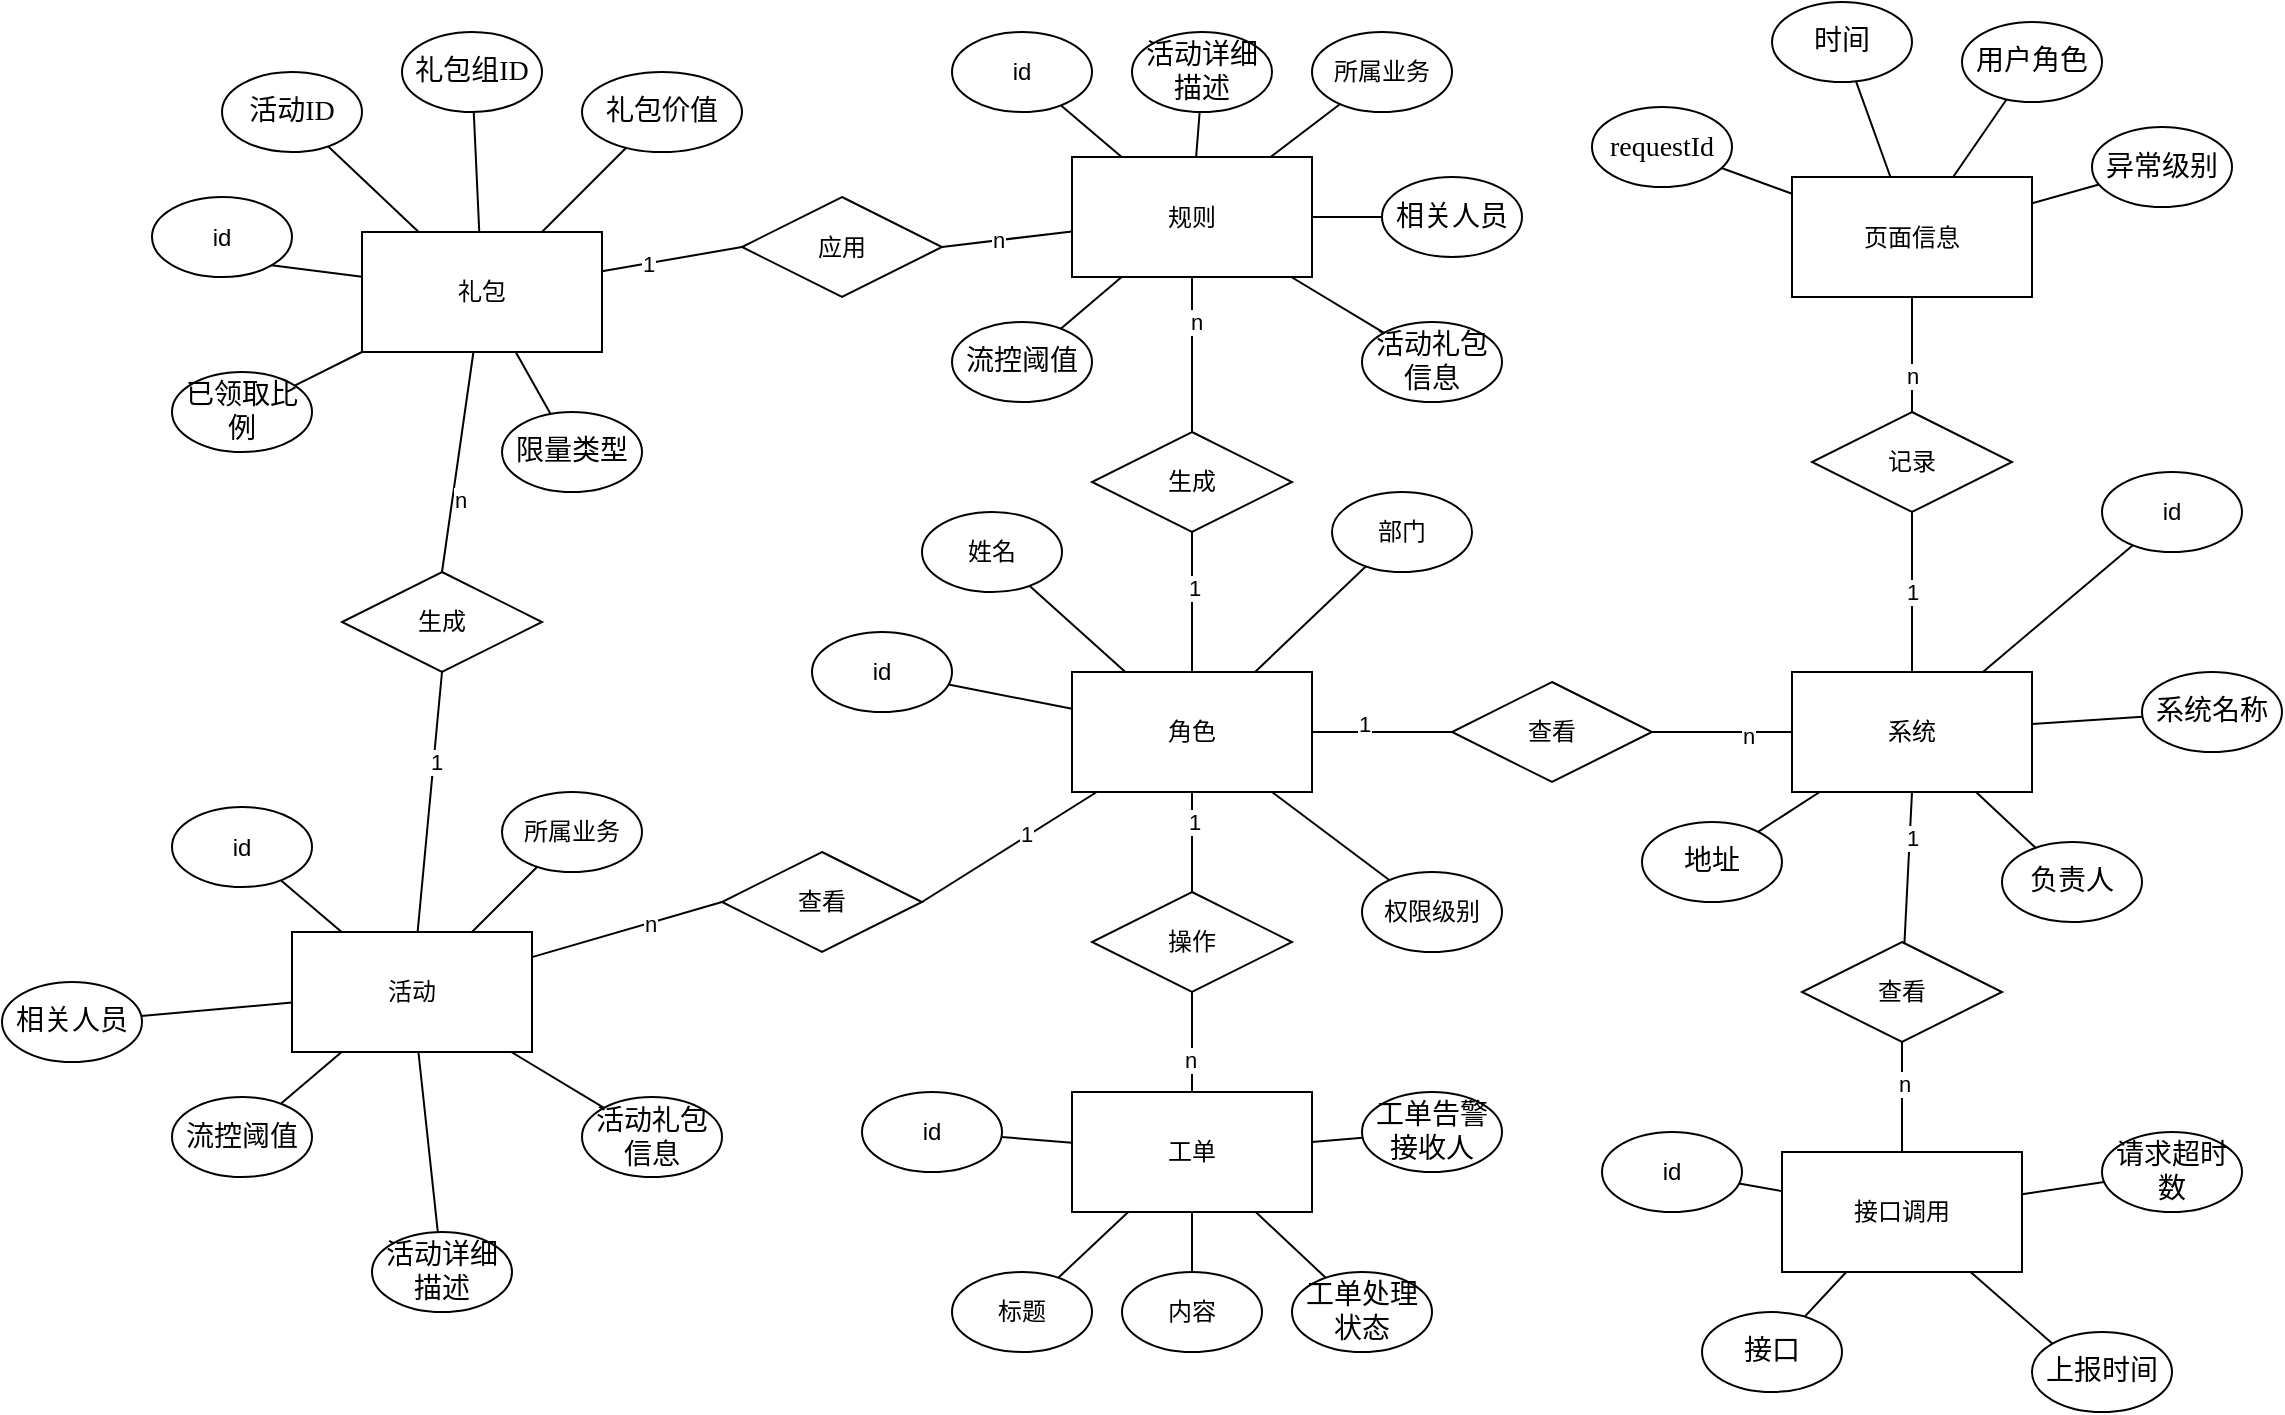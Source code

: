 <mxfile version="20.8.23" type="github">
  <diagram id="R2lEEEUBdFMjLlhIrx00" name="Page-1">
    <mxGraphModel dx="1750" dy="968" grid="1" gridSize="10" guides="1" tooltips="1" connect="1" arrows="1" fold="1" page="1" pageScale="1" pageWidth="850" pageHeight="1100" math="0" shadow="0" extFonts="Permanent Marker^https://fonts.googleapis.com/css?family=Permanent+Marker">
      <root>
        <mxCell id="0" />
        <mxCell id="1" parent="0" />
        <mxCell id="_jhM0TmbpqfNp14iLgsG-1" value="角色" style="rounded=0;whiteSpace=wrap;html=1;" parent="1" vertex="1">
          <mxGeometry x="535" y="530" width="120" height="60" as="geometry" />
        </mxCell>
        <mxCell id="_jhM0TmbpqfNp14iLgsG-2" value="系统" style="rounded=0;whiteSpace=wrap;html=1;" parent="1" vertex="1">
          <mxGeometry x="895" y="530" width="120" height="60" as="geometry" />
        </mxCell>
        <mxCell id="_jhM0TmbpqfNp14iLgsG-3" value="活动" style="rounded=0;whiteSpace=wrap;html=1;" parent="1" vertex="1">
          <mxGeometry x="145" y="660" width="120" height="60" as="geometry" />
        </mxCell>
        <mxCell id="_jhM0TmbpqfNp14iLgsG-4" value="礼包" style="rounded=0;whiteSpace=wrap;html=1;" parent="1" vertex="1">
          <mxGeometry x="180" y="310" width="120" height="60" as="geometry" />
        </mxCell>
        <mxCell id="_jhM0TmbpqfNp14iLgsG-5" value="页面信息" style="rounded=0;whiteSpace=wrap;html=1;" parent="1" vertex="1">
          <mxGeometry x="895" y="282.5" width="120" height="60" as="geometry" />
        </mxCell>
        <mxCell id="_jhM0TmbpqfNp14iLgsG-6" value="接口调用" style="rounded=0;whiteSpace=wrap;html=1;" parent="1" vertex="1">
          <mxGeometry x="890" y="770" width="120" height="60" as="geometry" />
        </mxCell>
        <mxCell id="_jhM0TmbpqfNp14iLgsG-7" value="工单" style="rounded=0;whiteSpace=wrap;html=1;" parent="1" vertex="1">
          <mxGeometry x="535" y="740" width="120" height="60" as="geometry" />
        </mxCell>
        <mxCell id="_jhM0TmbpqfNp14iLgsG-8" value="id" style="ellipse;whiteSpace=wrap;html=1;" parent="1" vertex="1">
          <mxGeometry x="405" y="510" width="70" height="40" as="geometry" />
        </mxCell>
        <mxCell id="_jhM0TmbpqfNp14iLgsG-10" value="姓名" style="ellipse;whiteSpace=wrap;html=1;" parent="1" vertex="1">
          <mxGeometry x="460" y="450" width="70" height="40" as="geometry" />
        </mxCell>
        <mxCell id="_jhM0TmbpqfNp14iLgsG-11" value="部门" style="ellipse;whiteSpace=wrap;html=1;" parent="1" vertex="1">
          <mxGeometry x="665" y="440" width="70" height="40" as="geometry" />
        </mxCell>
        <mxCell id="_jhM0TmbpqfNp14iLgsG-12" value="权限级别" style="ellipse;whiteSpace=wrap;html=1;" parent="1" vertex="1">
          <mxGeometry x="680" y="630" width="70" height="40" as="geometry" />
        </mxCell>
        <mxCell id="_jhM0TmbpqfNp14iLgsG-13" value="" style="endArrow=none;html=1;rounded=0;" parent="1" source="_jhM0TmbpqfNp14iLgsG-8" target="_jhM0TmbpqfNp14iLgsG-1" edge="1">
          <mxGeometry width="50" height="50" relative="1" as="geometry">
            <mxPoint x="545" y="760" as="sourcePoint" />
            <mxPoint x="595" y="710" as="targetPoint" />
          </mxGeometry>
        </mxCell>
        <mxCell id="_jhM0TmbpqfNp14iLgsG-14" value="" style="endArrow=none;html=1;rounded=0;" parent="1" source="_jhM0TmbpqfNp14iLgsG-10" target="_jhM0TmbpqfNp14iLgsG-1" edge="1">
          <mxGeometry width="50" height="50" relative="1" as="geometry">
            <mxPoint x="545" y="760" as="sourcePoint" />
            <mxPoint x="595" y="710" as="targetPoint" />
          </mxGeometry>
        </mxCell>
        <mxCell id="_jhM0TmbpqfNp14iLgsG-15" value="" style="endArrow=none;html=1;rounded=0;" parent="1" source="_jhM0TmbpqfNp14iLgsG-11" target="_jhM0TmbpqfNp14iLgsG-1" edge="1">
          <mxGeometry width="50" height="50" relative="1" as="geometry">
            <mxPoint x="545" y="760" as="sourcePoint" />
            <mxPoint x="595" y="710" as="targetPoint" />
          </mxGeometry>
        </mxCell>
        <mxCell id="_jhM0TmbpqfNp14iLgsG-16" value="" style="endArrow=none;html=1;rounded=0;" parent="1" source="_jhM0TmbpqfNp14iLgsG-12" target="_jhM0TmbpqfNp14iLgsG-1" edge="1">
          <mxGeometry width="50" height="50" relative="1" as="geometry">
            <mxPoint x="545" y="760" as="sourcePoint" />
            <mxPoint x="595" y="710" as="targetPoint" />
          </mxGeometry>
        </mxCell>
        <mxCell id="_jhM0TmbpqfNp14iLgsG-18" value="查看" style="rhombus;whiteSpace=wrap;html=1;" parent="1" vertex="1">
          <mxGeometry x="360" y="620" width="100" height="50" as="geometry" />
        </mxCell>
        <mxCell id="_jhM0TmbpqfNp14iLgsG-19" value="" style="endArrow=none;html=1;rounded=0;exitX=1;exitY=0.5;exitDx=0;exitDy=0;" parent="1" source="_jhM0TmbpqfNp14iLgsG-18" target="_jhM0TmbpqfNp14iLgsG-1" edge="1">
          <mxGeometry width="50" height="50" relative="1" as="geometry">
            <mxPoint x="545" y="760" as="sourcePoint" />
            <mxPoint x="595" y="710" as="targetPoint" />
          </mxGeometry>
        </mxCell>
        <mxCell id="b12-Ir1J9a8UPb21J4mY-48" value="1" style="edgeLabel;html=1;align=center;verticalAlign=middle;resizable=0;points=[];" vertex="1" connectable="0" parent="_jhM0TmbpqfNp14iLgsG-19">
          <mxGeometry x="0.206" y="1" relative="1" as="geometry">
            <mxPoint as="offset" />
          </mxGeometry>
        </mxCell>
        <mxCell id="_jhM0TmbpqfNp14iLgsG-20" value="" style="endArrow=none;html=1;rounded=0;exitX=0;exitY=0.5;exitDx=0;exitDy=0;" parent="1" source="_jhM0TmbpqfNp14iLgsG-18" target="_jhM0TmbpqfNp14iLgsG-3" edge="1">
          <mxGeometry width="50" height="50" relative="1" as="geometry">
            <mxPoint x="363.333" y="674.167" as="sourcePoint" />
            <mxPoint x="555" y="840" as="targetPoint" />
          </mxGeometry>
        </mxCell>
        <mxCell id="b12-Ir1J9a8UPb21J4mY-47" value="n" style="edgeLabel;html=1;align=center;verticalAlign=middle;resizable=0;points=[];" vertex="1" connectable="0" parent="_jhM0TmbpqfNp14iLgsG-20">
          <mxGeometry x="-0.234" relative="1" as="geometry">
            <mxPoint as="offset" />
          </mxGeometry>
        </mxCell>
        <mxCell id="_jhM0TmbpqfNp14iLgsG-21" value="生成" style="rhombus;whiteSpace=wrap;html=1;" parent="1" vertex="1">
          <mxGeometry x="170" y="480" width="100" height="50" as="geometry" />
        </mxCell>
        <mxCell id="_jhM0TmbpqfNp14iLgsG-22" value="" style="endArrow=none;html=1;rounded=0;exitX=0.5;exitY=1;exitDx=0;exitDy=0;" parent="1" source="_jhM0TmbpqfNp14iLgsG-21" target="_jhM0TmbpqfNp14iLgsG-3" edge="1">
          <mxGeometry width="50" height="50" relative="1" as="geometry">
            <mxPoint x="217" y="590" as="sourcePoint" />
            <mxPoint x="555" y="840" as="targetPoint" />
          </mxGeometry>
        </mxCell>
        <mxCell id="b12-Ir1J9a8UPb21J4mY-46" value="1" style="edgeLabel;html=1;align=center;verticalAlign=middle;resizable=0;points=[];" vertex="1" connectable="0" parent="_jhM0TmbpqfNp14iLgsG-22">
          <mxGeometry x="-0.309" y="1" relative="1" as="geometry">
            <mxPoint as="offset" />
          </mxGeometry>
        </mxCell>
        <mxCell id="_jhM0TmbpqfNp14iLgsG-23" value="" style="endArrow=none;html=1;rounded=0;exitX=0.5;exitY=0;exitDx=0;exitDy=0;" parent="1" source="_jhM0TmbpqfNp14iLgsG-21" target="_jhM0TmbpqfNp14iLgsG-4" edge="1">
          <mxGeometry width="50" height="50" relative="1" as="geometry">
            <mxPoint x="251.852" y="174.074" as="sourcePoint" />
            <mxPoint x="950" y="492.5" as="targetPoint" />
          </mxGeometry>
        </mxCell>
        <mxCell id="b12-Ir1J9a8UPb21J4mY-45" value="n" style="edgeLabel;html=1;align=center;verticalAlign=middle;resizable=0;points=[];" vertex="1" connectable="0" parent="_jhM0TmbpqfNp14iLgsG-23">
          <mxGeometry x="-0.329" y="-3" relative="1" as="geometry">
            <mxPoint as="offset" />
          </mxGeometry>
        </mxCell>
        <mxCell id="_jhM0TmbpqfNp14iLgsG-31" value="" style="endArrow=none;html=1;rounded=0;" parent="1" source="_jhM0TmbpqfNp14iLgsG-32" target="_jhM0TmbpqfNp14iLgsG-1" edge="1">
          <mxGeometry width="50" height="50" relative="1" as="geometry">
            <mxPoint x="545" y="760" as="sourcePoint" />
            <mxPoint x="595" y="710" as="targetPoint" />
          </mxGeometry>
        </mxCell>
        <mxCell id="b12-Ir1J9a8UPb21J4mY-49" value="1" style="edgeLabel;html=1;align=center;verticalAlign=middle;resizable=0;points=[];" vertex="1" connectable="0" parent="_jhM0TmbpqfNp14iLgsG-31">
          <mxGeometry x="0.423" y="-1" relative="1" as="geometry">
            <mxPoint as="offset" />
          </mxGeometry>
        </mxCell>
        <mxCell id="_jhM0TmbpqfNp14iLgsG-32" value="操作" style="rhombus;whiteSpace=wrap;html=1;" parent="1" vertex="1">
          <mxGeometry x="545" y="640" width="100" height="50" as="geometry" />
        </mxCell>
        <mxCell id="_jhM0TmbpqfNp14iLgsG-33" value="" style="endArrow=none;html=1;rounded=0;" parent="1" source="_jhM0TmbpqfNp14iLgsG-32" target="_jhM0TmbpqfNp14iLgsG-7" edge="1">
          <mxGeometry width="50" height="50" relative="1" as="geometry">
            <mxPoint x="545" y="760" as="sourcePoint" />
            <mxPoint x="595" y="710" as="targetPoint" />
          </mxGeometry>
        </mxCell>
        <mxCell id="b12-Ir1J9a8UPb21J4mY-50" value="n" style="edgeLabel;html=1;align=center;verticalAlign=middle;resizable=0;points=[];" vertex="1" connectable="0" parent="_jhM0TmbpqfNp14iLgsG-33">
          <mxGeometry x="0.339" y="-1" relative="1" as="geometry">
            <mxPoint as="offset" />
          </mxGeometry>
        </mxCell>
        <mxCell id="_jhM0TmbpqfNp14iLgsG-34" value="查看" style="rhombus;whiteSpace=wrap;html=1;" parent="1" vertex="1">
          <mxGeometry x="725" y="535" width="100" height="50" as="geometry" />
        </mxCell>
        <mxCell id="_jhM0TmbpqfNp14iLgsG-35" value="" style="endArrow=none;html=1;rounded=0;" parent="1" source="_jhM0TmbpqfNp14iLgsG-34" target="_jhM0TmbpqfNp14iLgsG-1" edge="1">
          <mxGeometry width="50" height="50" relative="1" as="geometry">
            <mxPoint x="545" y="760" as="sourcePoint" />
            <mxPoint x="595" y="710" as="targetPoint" />
          </mxGeometry>
        </mxCell>
        <mxCell id="b12-Ir1J9a8UPb21J4mY-40" value="1" style="edgeLabel;html=1;align=center;verticalAlign=middle;resizable=0;points=[];" vertex="1" connectable="0" parent="_jhM0TmbpqfNp14iLgsG-35">
          <mxGeometry x="0.274" y="-4" relative="1" as="geometry">
            <mxPoint as="offset" />
          </mxGeometry>
        </mxCell>
        <mxCell id="_jhM0TmbpqfNp14iLgsG-36" value="" style="endArrow=none;html=1;rounded=0;" parent="1" source="_jhM0TmbpqfNp14iLgsG-34" target="_jhM0TmbpqfNp14iLgsG-2" edge="1">
          <mxGeometry width="50" height="50" relative="1" as="geometry">
            <mxPoint x="545" y="760" as="sourcePoint" />
            <mxPoint x="595" y="710" as="targetPoint" />
            <Array as="points">
              <mxPoint x="860" y="560" />
            </Array>
          </mxGeometry>
        </mxCell>
        <mxCell id="b12-Ir1J9a8UPb21J4mY-37" value="n" style="edgeLabel;html=1;align=center;verticalAlign=middle;resizable=0;points=[];" vertex="1" connectable="0" parent="_jhM0TmbpqfNp14iLgsG-36">
          <mxGeometry x="0.36" y="-2" relative="1" as="geometry">
            <mxPoint as="offset" />
          </mxGeometry>
        </mxCell>
        <mxCell id="_jhM0TmbpqfNp14iLgsG-37" value="1" style="endArrow=none;html=1;rounded=0;entryX=0.5;entryY=0;entryDx=0;entryDy=0;" parent="1" source="_jhM0TmbpqfNp14iLgsG-39" target="_jhM0TmbpqfNp14iLgsG-2" edge="1">
          <mxGeometry width="50" height="50" relative="1" as="geometry">
            <mxPoint x="945" y="480" as="sourcePoint" />
            <mxPoint x="595" y="710" as="targetPoint" />
          </mxGeometry>
        </mxCell>
        <mxCell id="_jhM0TmbpqfNp14iLgsG-39" value="记录" style="rhombus;whiteSpace=wrap;html=1;" parent="1" vertex="1">
          <mxGeometry x="905" y="400" width="100" height="50" as="geometry" />
        </mxCell>
        <mxCell id="_jhM0TmbpqfNp14iLgsG-40" value="" style="endArrow=none;html=1;rounded=0;exitX=0.5;exitY=0;exitDx=0;exitDy=0;" parent="1" source="_jhM0TmbpqfNp14iLgsG-39" target="_jhM0TmbpqfNp14iLgsG-5" edge="1">
          <mxGeometry width="50" height="50" relative="1" as="geometry">
            <mxPoint x="815" y="302.5" as="sourcePoint" />
            <mxPoint x="215" y="527.5" as="targetPoint" />
          </mxGeometry>
        </mxCell>
        <mxCell id="b12-Ir1J9a8UPb21J4mY-36" value="n" style="edgeLabel;html=1;align=center;verticalAlign=middle;resizable=0;points=[];" vertex="1" connectable="0" parent="_jhM0TmbpqfNp14iLgsG-40">
          <mxGeometry x="-0.365" relative="1" as="geometry">
            <mxPoint as="offset" />
          </mxGeometry>
        </mxCell>
        <mxCell id="_jhM0TmbpqfNp14iLgsG-41" value="查看" style="rhombus;whiteSpace=wrap;html=1;" parent="1" vertex="1">
          <mxGeometry x="900" y="665" width="100" height="50" as="geometry" />
        </mxCell>
        <mxCell id="_jhM0TmbpqfNp14iLgsG-42" value="" style="endArrow=none;html=1;rounded=0;entryX=0.5;entryY=1;entryDx=0;entryDy=0;" parent="1" source="_jhM0TmbpqfNp14iLgsG-41" target="_jhM0TmbpqfNp14iLgsG-2" edge="1">
          <mxGeometry width="50" height="50" relative="1" as="geometry">
            <mxPoint x="545" y="760" as="sourcePoint" />
            <mxPoint x="595" y="710" as="targetPoint" />
          </mxGeometry>
        </mxCell>
        <mxCell id="b12-Ir1J9a8UPb21J4mY-38" value="1" style="edgeLabel;html=1;align=center;verticalAlign=middle;resizable=0;points=[];" vertex="1" connectable="0" parent="_jhM0TmbpqfNp14iLgsG-42">
          <mxGeometry x="0.398" y="-1" relative="1" as="geometry">
            <mxPoint as="offset" />
          </mxGeometry>
        </mxCell>
        <mxCell id="_jhM0TmbpqfNp14iLgsG-44" value="id" style="ellipse;whiteSpace=wrap;html=1;" parent="1" vertex="1">
          <mxGeometry x="430" y="740" width="70" height="40" as="geometry" />
        </mxCell>
        <mxCell id="_jhM0TmbpqfNp14iLgsG-45" value="标题" style="ellipse;whiteSpace=wrap;html=1;" parent="1" vertex="1">
          <mxGeometry x="475" y="830" width="70" height="40" as="geometry" />
        </mxCell>
        <mxCell id="_jhM0TmbpqfNp14iLgsG-46" value="内容" style="ellipse;whiteSpace=wrap;html=1;" parent="1" vertex="1">
          <mxGeometry x="560" y="830" width="70" height="40" as="geometry" />
        </mxCell>
        <mxCell id="_jhM0TmbpqfNp14iLgsG-47" value="&lt;p class=&quot;MsoNormal&quot;&gt;&lt;span style=&quot;mso-spacerun:&#39;yes&#39;;font-family:宋体;font-size:10.5pt;&lt;br/&gt;mso-font-kerning:1.0pt;&quot;&gt;工单处理状态&lt;/span&gt;&lt;/p&gt;" style="ellipse;whiteSpace=wrap;html=1;" parent="1" vertex="1">
          <mxGeometry x="645" y="830" width="70" height="40" as="geometry" />
        </mxCell>
        <mxCell id="_jhM0TmbpqfNp14iLgsG-48" value="&lt;p class=&quot;MsoNormal&quot;&gt;&lt;span style=&quot;mso-spacerun:&#39;yes&#39;;font-family:宋体;font-size:10.5pt;&lt;br/&gt;mso-font-kerning:1.0pt;&quot;&gt;工单告警接收人&lt;/span&gt;&lt;/p&gt;" style="ellipse;whiteSpace=wrap;html=1;" parent="1" vertex="1">
          <mxGeometry x="680" y="740" width="70" height="40" as="geometry" />
        </mxCell>
        <mxCell id="_jhM0TmbpqfNp14iLgsG-51" value="" style="endArrow=none;html=1;rounded=0;" parent="1" source="_jhM0TmbpqfNp14iLgsG-44" target="_jhM0TmbpqfNp14iLgsG-7" edge="1">
          <mxGeometry width="50" height="50" relative="1" as="geometry">
            <mxPoint x="545" y="760" as="sourcePoint" />
            <mxPoint x="595" y="710" as="targetPoint" />
          </mxGeometry>
        </mxCell>
        <mxCell id="_jhM0TmbpqfNp14iLgsG-52" value="" style="endArrow=none;html=1;rounded=0;" parent="1" source="_jhM0TmbpqfNp14iLgsG-45" target="_jhM0TmbpqfNp14iLgsG-7" edge="1">
          <mxGeometry width="50" height="50" relative="1" as="geometry">
            <mxPoint x="545" y="760" as="sourcePoint" />
            <mxPoint x="595" y="710" as="targetPoint" />
          </mxGeometry>
        </mxCell>
        <mxCell id="_jhM0TmbpqfNp14iLgsG-53" value="" style="endArrow=none;html=1;rounded=0;" parent="1" source="_jhM0TmbpqfNp14iLgsG-46" target="_jhM0TmbpqfNp14iLgsG-7" edge="1">
          <mxGeometry width="50" height="50" relative="1" as="geometry">
            <mxPoint x="545" y="760" as="sourcePoint" />
            <mxPoint x="595" y="710" as="targetPoint" />
          </mxGeometry>
        </mxCell>
        <mxCell id="_jhM0TmbpqfNp14iLgsG-54" value="" style="endArrow=none;html=1;rounded=0;" parent="1" source="_jhM0TmbpqfNp14iLgsG-47" target="_jhM0TmbpqfNp14iLgsG-7" edge="1">
          <mxGeometry width="50" height="50" relative="1" as="geometry">
            <mxPoint x="545" y="760" as="sourcePoint" />
            <mxPoint x="595" y="710" as="targetPoint" />
          </mxGeometry>
        </mxCell>
        <mxCell id="_jhM0TmbpqfNp14iLgsG-55" value="" style="endArrow=none;html=1;rounded=0;" parent="1" source="_jhM0TmbpqfNp14iLgsG-48" target="_jhM0TmbpqfNp14iLgsG-7" edge="1">
          <mxGeometry width="50" height="50" relative="1" as="geometry">
            <mxPoint x="545" y="760" as="sourcePoint" />
            <mxPoint x="595" y="710" as="targetPoint" />
          </mxGeometry>
        </mxCell>
        <mxCell id="_jhM0TmbpqfNp14iLgsG-56" value="id" style="ellipse;whiteSpace=wrap;html=1;" parent="1" vertex="1">
          <mxGeometry x="85" y="597.5" width="70" height="40" as="geometry" />
        </mxCell>
        <mxCell id="_jhM0TmbpqfNp14iLgsG-57" value="&lt;p class=&quot;MsoNormal&quot;&gt;&lt;span style=&quot;mso-spacerun:&#39;yes&#39;;font-family:宋体;font-size:10.5pt;&lt;br/&gt;mso-font-kerning:1.0pt;&quot;&gt;活动详细描述&lt;/span&gt;&lt;/p&gt;" style="ellipse;whiteSpace=wrap;html=1;" parent="1" vertex="1">
          <mxGeometry x="185" y="810" width="70" height="40" as="geometry" />
        </mxCell>
        <mxCell id="_jhM0TmbpqfNp14iLgsG-58" value="&lt;p class=&quot;MsoNormal&quot;&gt;所属业务&lt;/p&gt;" style="ellipse;whiteSpace=wrap;html=1;" parent="1" vertex="1">
          <mxGeometry x="250" y="590" width="70" height="40" as="geometry" />
        </mxCell>
        <mxCell id="_jhM0TmbpqfNp14iLgsG-60" value="&lt;p class=&quot;MsoNormal&quot;&gt;&lt;span style=&quot;mso-spacerun:&#39;yes&#39;;font-family:宋体;font-size:10.5pt;&lt;br/&gt;mso-font-kerning:1.0pt;&quot;&gt;相关人员&lt;/span&gt;&lt;/p&gt;" style="ellipse;whiteSpace=wrap;html=1;" parent="1" vertex="1">
          <mxGeometry y="685" width="70" height="40" as="geometry" />
        </mxCell>
        <mxCell id="_jhM0TmbpqfNp14iLgsG-61" value="&lt;p class=&quot;MsoNormal&quot;&gt;&lt;span style=&quot;mso-spacerun:&#39;yes&#39;;font-family:宋体;font-size:10.5pt;&lt;br/&gt;mso-font-kerning:1.0pt;&quot;&gt;流控阈值&lt;/span&gt;&lt;/p&gt;" style="ellipse;whiteSpace=wrap;html=1;" parent="1" vertex="1">
          <mxGeometry x="85" y="742.5" width="70" height="40" as="geometry" />
        </mxCell>
        <mxCell id="_jhM0TmbpqfNp14iLgsG-62" value="&lt;p class=&quot;MsoNormal&quot;&gt;&lt;span style=&quot;mso-spacerun:&#39;yes&#39;;font-family:宋体;font-size:10.5pt;&lt;br/&gt;mso-font-kerning:1.0pt;&quot;&gt;活动礼包信息&lt;/span&gt;&lt;/p&gt;" style="ellipse;whiteSpace=wrap;html=1;" parent="1" vertex="1">
          <mxGeometry x="290" y="742.5" width="70" height="40" as="geometry" />
        </mxCell>
        <mxCell id="_jhM0TmbpqfNp14iLgsG-63" value="" style="endArrow=none;html=1;rounded=0;" parent="1" source="_jhM0TmbpqfNp14iLgsG-56" target="_jhM0TmbpqfNp14iLgsG-3" edge="1">
          <mxGeometry width="50" height="50" relative="1" as="geometry">
            <mxPoint x="505" y="890" as="sourcePoint" />
            <mxPoint x="555" y="840" as="targetPoint" />
          </mxGeometry>
        </mxCell>
        <mxCell id="_jhM0TmbpqfNp14iLgsG-64" value="" style="endArrow=none;html=1;rounded=0;" parent="1" source="_jhM0TmbpqfNp14iLgsG-57" target="_jhM0TmbpqfNp14iLgsG-3" edge="1">
          <mxGeometry width="50" height="50" relative="1" as="geometry">
            <mxPoint x="505" y="890" as="sourcePoint" />
            <mxPoint x="555" y="840" as="targetPoint" />
          </mxGeometry>
        </mxCell>
        <mxCell id="_jhM0TmbpqfNp14iLgsG-65" value="" style="endArrow=none;html=1;rounded=0;" parent="1" source="_jhM0TmbpqfNp14iLgsG-58" target="_jhM0TmbpqfNp14iLgsG-3" edge="1">
          <mxGeometry width="50" height="50" relative="1" as="geometry">
            <mxPoint x="505" y="890" as="sourcePoint" />
            <mxPoint x="555" y="840" as="targetPoint" />
          </mxGeometry>
        </mxCell>
        <mxCell id="_jhM0TmbpqfNp14iLgsG-66" value="" style="endArrow=none;html=1;rounded=0;" parent="1" source="_jhM0TmbpqfNp14iLgsG-60" target="_jhM0TmbpqfNp14iLgsG-3" edge="1">
          <mxGeometry width="50" height="50" relative="1" as="geometry">
            <mxPoint x="505" y="890" as="sourcePoint" />
            <mxPoint x="555" y="840" as="targetPoint" />
          </mxGeometry>
        </mxCell>
        <mxCell id="_jhM0TmbpqfNp14iLgsG-67" value="" style="endArrow=none;html=1;rounded=0;" parent="1" source="_jhM0TmbpqfNp14iLgsG-61" target="_jhM0TmbpqfNp14iLgsG-3" edge="1">
          <mxGeometry width="50" height="50" relative="1" as="geometry">
            <mxPoint x="505" y="890" as="sourcePoint" />
            <mxPoint x="555" y="840" as="targetPoint" />
          </mxGeometry>
        </mxCell>
        <mxCell id="_jhM0TmbpqfNp14iLgsG-68" value="" style="endArrow=none;html=1;rounded=0;" parent="1" source="_jhM0TmbpqfNp14iLgsG-62" target="_jhM0TmbpqfNp14iLgsG-3" edge="1">
          <mxGeometry width="50" height="50" relative="1" as="geometry">
            <mxPoint x="505" y="890" as="sourcePoint" />
            <mxPoint x="555" y="840" as="targetPoint" />
          </mxGeometry>
        </mxCell>
        <mxCell id="_jhM0TmbpqfNp14iLgsG-69" value="id" style="ellipse;whiteSpace=wrap;html=1;" parent="1" vertex="1">
          <mxGeometry x="75" y="292.5" width="70" height="40" as="geometry" />
        </mxCell>
        <mxCell id="_jhM0TmbpqfNp14iLgsG-70" value="&lt;p class=&quot;MsoNormal&quot;&gt;&lt;span style=&quot;mso-spacerun:&#39;yes&#39;;font-family:宋体;font-size:10.5pt;&lt;br/&gt;mso-font-kerning:1.0pt;&quot;&gt;&lt;font face=&quot;宋体&quot;&gt;活动&lt;/font&gt;ID&lt;/span&gt;&lt;/p&gt;" style="ellipse;whiteSpace=wrap;html=1;" parent="1" vertex="1">
          <mxGeometry x="110" y="230" width="70" height="40" as="geometry" />
        </mxCell>
        <mxCell id="_jhM0TmbpqfNp14iLgsG-71" value="&lt;p class=&quot;MsoNormal&quot;&gt;&lt;span style=&quot;mso-spacerun:&#39;yes&#39;;font-family:宋体;font-size:10.5pt;&lt;br/&gt;mso-font-kerning:1.0pt;&quot;&gt;&lt;font face=&quot;宋体&quot;&gt;礼包组&lt;/font&gt;ID&lt;/span&gt;&lt;/p&gt;" style="ellipse;whiteSpace=wrap;html=1;" parent="1" vertex="1">
          <mxGeometry x="200" y="210" width="70" height="40" as="geometry" />
        </mxCell>
        <mxCell id="_jhM0TmbpqfNp14iLgsG-72" value="&lt;p class=&quot;MsoNormal&quot;&gt;&lt;span style=&quot;mso-spacerun:&#39;yes&#39;;font-family:宋体;font-size:10.5pt;&lt;br/&gt;mso-font-kerning:1.0pt;&quot;&gt;已领取比例&lt;/span&gt;&lt;/p&gt;" style="ellipse;whiteSpace=wrap;html=1;" parent="1" vertex="1">
          <mxGeometry x="85" y="380" width="70" height="40" as="geometry" />
        </mxCell>
        <mxCell id="_jhM0TmbpqfNp14iLgsG-73" value="&lt;p class=&quot;MsoNormal&quot;&gt;&lt;span style=&quot;mso-spacerun:&#39;yes&#39;;font-family:宋体;font-size:10.5pt;&lt;br/&gt;mso-font-kerning:1.0pt;&quot;&gt;限量类型&lt;/span&gt;&lt;/p&gt;" style="ellipse;whiteSpace=wrap;html=1;" parent="1" vertex="1">
          <mxGeometry x="250" y="400" width="70" height="40" as="geometry" />
        </mxCell>
        <mxCell id="_jhM0TmbpqfNp14iLgsG-74" value="&lt;p class=&quot;MsoNormal&quot;&gt;&lt;span style=&quot;mso-spacerun:&#39;yes&#39;;font-family:宋体;font-size:10.5pt;&lt;br/&gt;mso-font-kerning:1.0pt;&quot;&gt;礼包价值&lt;/span&gt;&lt;/p&gt;" style="ellipse;whiteSpace=wrap;html=1;" parent="1" vertex="1">
          <mxGeometry x="290" y="230" width="80" height="40" as="geometry" />
        </mxCell>
        <mxCell id="_jhM0TmbpqfNp14iLgsG-75" value="" style="endArrow=none;html=1;rounded=0;" parent="1" source="_jhM0TmbpqfNp14iLgsG-71" target="_jhM0TmbpqfNp14iLgsG-4" edge="1">
          <mxGeometry width="50" height="50" relative="1" as="geometry">
            <mxPoint x="310" y="280" as="sourcePoint" />
            <mxPoint x="930" y="490" as="targetPoint" />
          </mxGeometry>
        </mxCell>
        <mxCell id="_jhM0TmbpqfNp14iLgsG-76" value="" style="endArrow=none;html=1;rounded=0;" parent="1" source="_jhM0TmbpqfNp14iLgsG-70" target="_jhM0TmbpqfNp14iLgsG-4" edge="1">
          <mxGeometry width="50" height="50" relative="1" as="geometry">
            <mxPoint x="310" y="280" as="sourcePoint" />
            <mxPoint x="930" y="490" as="targetPoint" />
          </mxGeometry>
        </mxCell>
        <mxCell id="_jhM0TmbpqfNp14iLgsG-77" value="" style="endArrow=none;html=1;rounded=0;exitX=1;exitY=1;exitDx=0;exitDy=0;" parent="1" source="_jhM0TmbpqfNp14iLgsG-69" target="_jhM0TmbpqfNp14iLgsG-4" edge="1">
          <mxGeometry width="50" height="50" relative="1" as="geometry">
            <mxPoint x="310" y="280" as="sourcePoint" />
            <mxPoint x="930" y="490" as="targetPoint" />
          </mxGeometry>
        </mxCell>
        <mxCell id="_jhM0TmbpqfNp14iLgsG-78" value="" style="endArrow=none;html=1;rounded=0;" parent="1" source="_jhM0TmbpqfNp14iLgsG-4" target="_jhM0TmbpqfNp14iLgsG-72" edge="1">
          <mxGeometry width="50" height="50" relative="1" as="geometry">
            <mxPoint x="310" y="280" as="sourcePoint" />
            <mxPoint x="930" y="490" as="targetPoint" />
          </mxGeometry>
        </mxCell>
        <mxCell id="_jhM0TmbpqfNp14iLgsG-79" value="" style="endArrow=none;html=1;rounded=0;" parent="1" source="_jhM0TmbpqfNp14iLgsG-4" target="_jhM0TmbpqfNp14iLgsG-73" edge="1">
          <mxGeometry width="50" height="50" relative="1" as="geometry">
            <mxPoint x="310" y="280" as="sourcePoint" />
            <mxPoint x="930" y="490" as="targetPoint" />
          </mxGeometry>
        </mxCell>
        <mxCell id="_jhM0TmbpqfNp14iLgsG-80" value="" style="endArrow=none;html=1;rounded=0;" parent="1" source="_jhM0TmbpqfNp14iLgsG-4" target="_jhM0TmbpqfNp14iLgsG-74" edge="1">
          <mxGeometry width="50" height="50" relative="1" as="geometry">
            <mxPoint x="310" y="280" as="sourcePoint" />
            <mxPoint x="930" y="490" as="targetPoint" />
          </mxGeometry>
        </mxCell>
        <mxCell id="_jhM0TmbpqfNp14iLgsG-81" value="id" style="ellipse;whiteSpace=wrap;html=1;" parent="1" vertex="1">
          <mxGeometry x="1050" y="430" width="70" height="40" as="geometry" />
        </mxCell>
        <mxCell id="_jhM0TmbpqfNp14iLgsG-82" value="&lt;p class=&quot;MsoNormal&quot;&gt;&lt;span style=&quot;mso-spacerun:&#39;yes&#39;;font-family:宋体;font-size:10.5pt;&lt;br/&gt;mso-font-kerning:1.0pt;&quot;&gt;系统名称&lt;/span&gt;&lt;/p&gt;" style="ellipse;whiteSpace=wrap;html=1;" parent="1" vertex="1">
          <mxGeometry x="1070" y="530" width="70" height="40" as="geometry" />
        </mxCell>
        <mxCell id="_jhM0TmbpqfNp14iLgsG-83" value="&lt;p class=&quot;MsoNormal&quot;&gt;&lt;span style=&quot;mso-spacerun:&#39;yes&#39;;font-family:宋体;font-size:10.5pt;&lt;br/&gt;mso-font-kerning:1.0pt;&quot;&gt;地址&lt;/span&gt;&lt;/p&gt;" style="ellipse;whiteSpace=wrap;html=1;" parent="1" vertex="1">
          <mxGeometry x="820" y="605" width="70" height="40" as="geometry" />
        </mxCell>
        <mxCell id="_jhM0TmbpqfNp14iLgsG-84" value="&lt;p class=&quot;MsoNormal&quot;&gt;&lt;span style=&quot;mso-spacerun:&#39;yes&#39;;font-family:宋体;font-size:10.5pt;&lt;br/&gt;mso-font-kerning:1.0pt;&quot;&gt;负责人&lt;/span&gt;&lt;/p&gt;" style="ellipse;whiteSpace=wrap;html=1;" parent="1" vertex="1">
          <mxGeometry x="1000" y="615" width="70" height="40" as="geometry" />
        </mxCell>
        <mxCell id="_jhM0TmbpqfNp14iLgsG-85" value="" style="endArrow=none;html=1;rounded=0;" parent="1" source="_jhM0TmbpqfNp14iLgsG-81" target="_jhM0TmbpqfNp14iLgsG-2" edge="1">
          <mxGeometry width="50" height="50" relative="1" as="geometry">
            <mxPoint x="545" y="760" as="sourcePoint" />
            <mxPoint x="595" y="710" as="targetPoint" />
          </mxGeometry>
        </mxCell>
        <mxCell id="_jhM0TmbpqfNp14iLgsG-86" value="" style="endArrow=none;html=1;rounded=0;" parent="1" source="_jhM0TmbpqfNp14iLgsG-82" target="_jhM0TmbpqfNp14iLgsG-2" edge="1">
          <mxGeometry width="50" height="50" relative="1" as="geometry">
            <mxPoint x="545" y="760" as="sourcePoint" />
            <mxPoint x="1005" y="545" as="targetPoint" />
          </mxGeometry>
        </mxCell>
        <mxCell id="_jhM0TmbpqfNp14iLgsG-87" value="" style="endArrow=none;html=1;rounded=0;" parent="1" source="_jhM0TmbpqfNp14iLgsG-83" target="_jhM0TmbpqfNp14iLgsG-2" edge="1">
          <mxGeometry width="50" height="50" relative="1" as="geometry">
            <mxPoint x="545" y="760" as="sourcePoint" />
            <mxPoint x="595" y="710" as="targetPoint" />
          </mxGeometry>
        </mxCell>
        <mxCell id="_jhM0TmbpqfNp14iLgsG-88" value="" style="endArrow=none;html=1;rounded=0;" parent="1" source="_jhM0TmbpqfNp14iLgsG-84" target="_jhM0TmbpqfNp14iLgsG-2" edge="1">
          <mxGeometry width="50" height="50" relative="1" as="geometry">
            <mxPoint x="545" y="760" as="sourcePoint" />
            <mxPoint x="595" y="710" as="targetPoint" />
          </mxGeometry>
        </mxCell>
        <mxCell id="_jhM0TmbpqfNp14iLgsG-89" value="&lt;p class=&quot;MsoNormal&quot;&gt;&lt;span style=&quot;mso-spacerun:&#39;yes&#39;;font-family:宋体;font-size:10.5pt;&lt;br/&gt;mso-font-kerning:1.0pt;&quot;&gt;requestId&lt;/span&gt;&lt;/p&gt;" style="ellipse;whiteSpace=wrap;html=1;" parent="1" vertex="1">
          <mxGeometry x="795" y="247.5" width="70" height="40" as="geometry" />
        </mxCell>
        <mxCell id="_jhM0TmbpqfNp14iLgsG-90" value="&lt;p class=&quot;MsoNormal&quot;&gt;&lt;span style=&quot;mso-spacerun:&#39;yes&#39;;font-family:宋体;font-size:10.5pt;&lt;br/&gt;mso-font-kerning:1.0pt;&quot;&gt;时间&lt;/span&gt;&lt;/p&gt;" style="ellipse;whiteSpace=wrap;html=1;" parent="1" vertex="1">
          <mxGeometry x="885" y="195" width="70" height="40" as="geometry" />
        </mxCell>
        <mxCell id="_jhM0TmbpqfNp14iLgsG-91" value="&lt;p class=&quot;MsoNormal&quot;&gt;&lt;span style=&quot;mso-spacerun:&#39;yes&#39;;font-family:宋体;font-size:10.5pt;&lt;br/&gt;mso-font-kerning:1.0pt;&quot;&gt;用户角色&lt;/span&gt;&lt;/p&gt;" style="ellipse;whiteSpace=wrap;html=1;" parent="1" vertex="1">
          <mxGeometry x="980" y="205" width="70" height="40" as="geometry" />
        </mxCell>
        <mxCell id="_jhM0TmbpqfNp14iLgsG-92" value="&lt;p class=&quot;MsoNormal&quot;&gt;&lt;span style=&quot;mso-spacerun:&#39;yes&#39;;font-family:宋体;font-size:10.5pt;&lt;br/&gt;mso-font-kerning:1.0pt;&quot;&gt;异常级别&lt;/span&gt;&lt;/p&gt;" style="ellipse;whiteSpace=wrap;html=1;" parent="1" vertex="1">
          <mxGeometry x="1045" y="257.5" width="70" height="40" as="geometry" />
        </mxCell>
        <mxCell id="_jhM0TmbpqfNp14iLgsG-93" value="" style="endArrow=none;html=1;rounded=0;" parent="1" source="_jhM0TmbpqfNp14iLgsG-89" target="_jhM0TmbpqfNp14iLgsG-5" edge="1">
          <mxGeometry width="50" height="50" relative="1" as="geometry">
            <mxPoint x="180" y="542.5" as="sourcePoint" />
            <mxPoint x="230" y="492.5" as="targetPoint" />
          </mxGeometry>
        </mxCell>
        <mxCell id="_jhM0TmbpqfNp14iLgsG-94" value="" style="endArrow=none;html=1;rounded=0;" parent="1" source="_jhM0TmbpqfNp14iLgsG-90" target="_jhM0TmbpqfNp14iLgsG-5" edge="1">
          <mxGeometry width="50" height="50" relative="1" as="geometry">
            <mxPoint x="180" y="542.5" as="sourcePoint" />
            <mxPoint x="230" y="492.5" as="targetPoint" />
          </mxGeometry>
        </mxCell>
        <mxCell id="_jhM0TmbpqfNp14iLgsG-95" value="" style="endArrow=none;html=1;rounded=0;" parent="1" source="_jhM0TmbpqfNp14iLgsG-91" target="_jhM0TmbpqfNp14iLgsG-5" edge="1">
          <mxGeometry width="50" height="50" relative="1" as="geometry">
            <mxPoint x="180" y="542.5" as="sourcePoint" />
            <mxPoint x="230" y="492.5" as="targetPoint" />
          </mxGeometry>
        </mxCell>
        <mxCell id="_jhM0TmbpqfNp14iLgsG-96" value="" style="endArrow=none;html=1;rounded=0;" parent="1" source="_jhM0TmbpqfNp14iLgsG-92" target="_jhM0TmbpqfNp14iLgsG-5" edge="1">
          <mxGeometry width="50" height="50" relative="1" as="geometry">
            <mxPoint x="180" y="542.5" as="sourcePoint" />
            <mxPoint x="230" y="492.5" as="targetPoint" />
          </mxGeometry>
        </mxCell>
        <mxCell id="_jhM0TmbpqfNp14iLgsG-97" value="&lt;p class=&quot;MsoNormal&quot;&gt;&lt;span&gt;id&lt;/span&gt;&lt;/p&gt;" style="ellipse;whiteSpace=wrap;html=1;" parent="1" vertex="1">
          <mxGeometry x="800" y="760" width="70" height="40" as="geometry" />
        </mxCell>
        <mxCell id="_jhM0TmbpqfNp14iLgsG-98" value="&lt;p class=&quot;MsoNormal&quot;&gt;&lt;span style=&quot;mso-spacerun:&#39;yes&#39;;font-family:宋体;font-size:10.5pt;&lt;br/&gt;mso-font-kerning:1.0pt;&quot;&gt;接口&lt;/span&gt;&lt;/p&gt;" style="ellipse;whiteSpace=wrap;html=1;" parent="1" vertex="1">
          <mxGeometry x="850" y="850" width="70" height="40" as="geometry" />
        </mxCell>
        <mxCell id="_jhM0TmbpqfNp14iLgsG-99" value="&lt;p class=&quot;MsoNormal&quot;&gt;&lt;span style=&quot;mso-spacerun:&#39;yes&#39;;font-family:宋体;font-size:10.5pt;&lt;br/&gt;mso-font-kerning:1.0pt;&quot;&gt;上报时间&lt;/span&gt;&lt;/p&gt;" style="ellipse;whiteSpace=wrap;html=1;" parent="1" vertex="1">
          <mxGeometry x="1015" y="860" width="70" height="40" as="geometry" />
        </mxCell>
        <mxCell id="_jhM0TmbpqfNp14iLgsG-100" value="&lt;p class=&quot;MsoNormal&quot;&gt;&lt;span style=&quot;mso-spacerun:&#39;yes&#39;;font-family:宋体;font-size:10.5pt;&lt;br/&gt;mso-font-kerning:1.0pt;&quot;&gt;请求超时数&lt;/span&gt;&lt;/p&gt;" style="ellipse;whiteSpace=wrap;html=1;" parent="1" vertex="1">
          <mxGeometry x="1050" y="760" width="70" height="40" as="geometry" />
        </mxCell>
        <mxCell id="_jhM0TmbpqfNp14iLgsG-101" value="" style="endArrow=none;html=1;rounded=0;" parent="1" source="_jhM0TmbpqfNp14iLgsG-97" target="_jhM0TmbpqfNp14iLgsG-6" edge="1">
          <mxGeometry width="50" height="50" relative="1" as="geometry">
            <mxPoint x="190" y="955" as="sourcePoint" />
            <mxPoint x="240" y="905" as="targetPoint" />
          </mxGeometry>
        </mxCell>
        <mxCell id="_jhM0TmbpqfNp14iLgsG-102" value="" style="endArrow=none;html=1;rounded=0;" parent="1" source="_jhM0TmbpqfNp14iLgsG-98" target="_jhM0TmbpqfNp14iLgsG-6" edge="1">
          <mxGeometry width="50" height="50" relative="1" as="geometry">
            <mxPoint x="190" y="955" as="sourcePoint" />
            <mxPoint x="240" y="905" as="targetPoint" />
          </mxGeometry>
        </mxCell>
        <mxCell id="_jhM0TmbpqfNp14iLgsG-103" value="" style="endArrow=none;html=1;rounded=0;exitX=0;exitY=0;exitDx=0;exitDy=0;" parent="1" source="_jhM0TmbpqfNp14iLgsG-99" target="_jhM0TmbpqfNp14iLgsG-6" edge="1">
          <mxGeometry width="50" height="50" relative="1" as="geometry">
            <mxPoint x="190" y="955" as="sourcePoint" />
            <mxPoint x="240" y="905" as="targetPoint" />
          </mxGeometry>
        </mxCell>
        <mxCell id="_jhM0TmbpqfNp14iLgsG-104" value="" style="endArrow=none;html=1;rounded=0;" parent="1" source="_jhM0TmbpqfNp14iLgsG-100" target="_jhM0TmbpqfNp14iLgsG-6" edge="1">
          <mxGeometry width="50" height="50" relative="1" as="geometry">
            <mxPoint x="190" y="955" as="sourcePoint" />
            <mxPoint x="240" y="905" as="targetPoint" />
          </mxGeometry>
        </mxCell>
        <mxCell id="b12-Ir1J9a8UPb21J4mY-1" value="规则" style="rounded=0;whiteSpace=wrap;html=1;" vertex="1" parent="1">
          <mxGeometry x="535" y="272.5" width="120" height="60" as="geometry" />
        </mxCell>
        <mxCell id="b12-Ir1J9a8UPb21J4mY-2" value="" style="endArrow=none;html=1;rounded=0;exitX=0.5;exitY=0;exitDx=0;exitDy=0;" edge="1" parent="1" target="b12-Ir1J9a8UPb21J4mY-1" source="b12-Ir1J9a8UPb21J4mY-20">
          <mxGeometry width="50" height="50" relative="1" as="geometry">
            <mxPoint x="700" y="310" as="sourcePoint" />
            <mxPoint x="945" y="452.5" as="targetPoint" />
            <Array as="points">
              <mxPoint x="595" y="370" />
            </Array>
          </mxGeometry>
        </mxCell>
        <mxCell id="b12-Ir1J9a8UPb21J4mY-42" value="n" style="edgeLabel;html=1;align=center;verticalAlign=middle;resizable=0;points=[];" vertex="1" connectable="0" parent="b12-Ir1J9a8UPb21J4mY-2">
          <mxGeometry x="0.416" y="-2" relative="1" as="geometry">
            <mxPoint as="offset" />
          </mxGeometry>
        </mxCell>
        <mxCell id="b12-Ir1J9a8UPb21J4mY-6" value="id" style="ellipse;whiteSpace=wrap;html=1;" vertex="1" parent="1">
          <mxGeometry x="475" y="210" width="70" height="40" as="geometry" />
        </mxCell>
        <mxCell id="b12-Ir1J9a8UPb21J4mY-7" value="&lt;p class=&quot;MsoNormal&quot;&gt;&lt;span style=&quot;mso-spacerun:&#39;yes&#39;;font-family:宋体;font-size:10.5pt;&lt;br/&gt;mso-font-kerning:1.0pt;&quot;&gt;活动详细描述&lt;/span&gt;&lt;/p&gt;" style="ellipse;whiteSpace=wrap;html=1;" vertex="1" parent="1">
          <mxGeometry x="565" y="210" width="70" height="40" as="geometry" />
        </mxCell>
        <mxCell id="b12-Ir1J9a8UPb21J4mY-8" value="&lt;p class=&quot;MsoNormal&quot;&gt;所属业务&lt;/p&gt;" style="ellipse;whiteSpace=wrap;html=1;" vertex="1" parent="1">
          <mxGeometry x="655" y="210" width="70" height="40" as="geometry" />
        </mxCell>
        <mxCell id="b12-Ir1J9a8UPb21J4mY-9" value="&lt;p class=&quot;MsoNormal&quot;&gt;&lt;span style=&quot;mso-spacerun:&#39;yes&#39;;font-family:宋体;font-size:10.5pt;&lt;br/&gt;mso-font-kerning:1.0pt;&quot;&gt;相关人员&lt;/span&gt;&lt;/p&gt;" style="ellipse;whiteSpace=wrap;html=1;" vertex="1" parent="1">
          <mxGeometry x="690" y="282.5" width="70" height="40" as="geometry" />
        </mxCell>
        <mxCell id="b12-Ir1J9a8UPb21J4mY-10" value="&lt;p class=&quot;MsoNormal&quot;&gt;&lt;span style=&quot;mso-spacerun:&#39;yes&#39;;font-family:宋体;font-size:10.5pt;&lt;br/&gt;mso-font-kerning:1.0pt;&quot;&gt;流控阈值&lt;/span&gt;&lt;/p&gt;" style="ellipse;whiteSpace=wrap;html=1;" vertex="1" parent="1">
          <mxGeometry x="475" y="355" width="70" height="40" as="geometry" />
        </mxCell>
        <mxCell id="b12-Ir1J9a8UPb21J4mY-11" value="&lt;p class=&quot;MsoNormal&quot;&gt;&lt;span style=&quot;mso-spacerun:&#39;yes&#39;;font-family:宋体;font-size:10.5pt;&lt;br/&gt;mso-font-kerning:1.0pt;&quot;&gt;活动礼包信息&lt;/span&gt;&lt;/p&gt;" style="ellipse;whiteSpace=wrap;html=1;" vertex="1" parent="1">
          <mxGeometry x="680" y="355" width="70" height="40" as="geometry" />
        </mxCell>
        <mxCell id="b12-Ir1J9a8UPb21J4mY-12" value="" style="endArrow=none;html=1;rounded=0;" edge="1" parent="1" source="b12-Ir1J9a8UPb21J4mY-6" target="b12-Ir1J9a8UPb21J4mY-1">
          <mxGeometry width="50" height="50" relative="1" as="geometry">
            <mxPoint x="895" y="502.5" as="sourcePoint" />
            <mxPoint x="945" y="452.5" as="targetPoint" />
          </mxGeometry>
        </mxCell>
        <mxCell id="b12-Ir1J9a8UPb21J4mY-13" value="" style="endArrow=none;html=1;rounded=0;" edge="1" parent="1" source="b12-Ir1J9a8UPb21J4mY-7" target="b12-Ir1J9a8UPb21J4mY-1">
          <mxGeometry width="50" height="50" relative="1" as="geometry">
            <mxPoint x="895" y="502.5" as="sourcePoint" />
            <mxPoint x="945" y="452.5" as="targetPoint" />
          </mxGeometry>
        </mxCell>
        <mxCell id="b12-Ir1J9a8UPb21J4mY-14" value="" style="endArrow=none;html=1;rounded=0;" edge="1" parent="1" source="b12-Ir1J9a8UPb21J4mY-8" target="b12-Ir1J9a8UPb21J4mY-1">
          <mxGeometry width="50" height="50" relative="1" as="geometry">
            <mxPoint x="895" y="502.5" as="sourcePoint" />
            <mxPoint x="945" y="452.5" as="targetPoint" />
          </mxGeometry>
        </mxCell>
        <mxCell id="b12-Ir1J9a8UPb21J4mY-15" value="" style="endArrow=none;html=1;rounded=0;" edge="1" parent="1" source="b12-Ir1J9a8UPb21J4mY-9" target="b12-Ir1J9a8UPb21J4mY-1">
          <mxGeometry width="50" height="50" relative="1" as="geometry">
            <mxPoint x="895" y="502.5" as="sourcePoint" />
            <mxPoint x="945" y="452.5" as="targetPoint" />
          </mxGeometry>
        </mxCell>
        <mxCell id="b12-Ir1J9a8UPb21J4mY-16" value="" style="endArrow=none;html=1;rounded=0;" edge="1" parent="1" source="b12-Ir1J9a8UPb21J4mY-10" target="b12-Ir1J9a8UPb21J4mY-1">
          <mxGeometry width="50" height="50" relative="1" as="geometry">
            <mxPoint x="895" y="502.5" as="sourcePoint" />
            <mxPoint x="945" y="452.5" as="targetPoint" />
          </mxGeometry>
        </mxCell>
        <mxCell id="b12-Ir1J9a8UPb21J4mY-17" value="" style="endArrow=none;html=1;rounded=0;" edge="1" parent="1" source="b12-Ir1J9a8UPb21J4mY-11" target="b12-Ir1J9a8UPb21J4mY-1">
          <mxGeometry width="50" height="50" relative="1" as="geometry">
            <mxPoint x="895" y="502.5" as="sourcePoint" />
            <mxPoint x="945" y="452.5" as="targetPoint" />
          </mxGeometry>
        </mxCell>
        <mxCell id="b12-Ir1J9a8UPb21J4mY-20" value="生成" style="rhombus;whiteSpace=wrap;html=1;" vertex="1" parent="1">
          <mxGeometry x="545" y="410" width="100" height="50" as="geometry" />
        </mxCell>
        <mxCell id="b12-Ir1J9a8UPb21J4mY-23" value="" style="endArrow=none;html=1;rounded=0;exitX=0.5;exitY=0;exitDx=0;exitDy=0;entryX=0.5;entryY=1;entryDx=0;entryDy=0;" edge="1" parent="1" source="_jhM0TmbpqfNp14iLgsG-1" target="b12-Ir1J9a8UPb21J4mY-20">
          <mxGeometry width="50" height="50" relative="1" as="geometry">
            <mxPoint x="500" y="580" as="sourcePoint" />
            <mxPoint x="550" y="530" as="targetPoint" />
          </mxGeometry>
        </mxCell>
        <mxCell id="b12-Ir1J9a8UPb21J4mY-41" value="1" style="edgeLabel;html=1;align=center;verticalAlign=middle;resizable=0;points=[];" vertex="1" connectable="0" parent="b12-Ir1J9a8UPb21J4mY-23">
          <mxGeometry x="0.217" y="-1" relative="1" as="geometry">
            <mxPoint as="offset" />
          </mxGeometry>
        </mxCell>
        <mxCell id="b12-Ir1J9a8UPb21J4mY-25" value="" style="endArrow=none;html=1;rounded=0;entryX=0;entryY=0.5;entryDx=0;entryDy=0;" edge="1" parent="1" source="_jhM0TmbpqfNp14iLgsG-4" target="b12-Ir1J9a8UPb21J4mY-26">
          <mxGeometry width="50" height="50" relative="1" as="geometry">
            <mxPoint x="500" y="580" as="sourcePoint" />
            <mxPoint x="360" y="400" as="targetPoint" />
          </mxGeometry>
        </mxCell>
        <mxCell id="b12-Ir1J9a8UPb21J4mY-43" value="1" style="edgeLabel;html=1;align=center;verticalAlign=middle;resizable=0;points=[];" vertex="1" connectable="0" parent="b12-Ir1J9a8UPb21J4mY-25">
          <mxGeometry x="-0.358" relative="1" as="geometry">
            <mxPoint as="offset" />
          </mxGeometry>
        </mxCell>
        <mxCell id="b12-Ir1J9a8UPb21J4mY-26" value="应用" style="rhombus;whiteSpace=wrap;html=1;" vertex="1" parent="1">
          <mxGeometry x="370" y="292.5" width="100" height="50" as="geometry" />
        </mxCell>
        <mxCell id="b12-Ir1J9a8UPb21J4mY-27" value="" style="endArrow=none;html=1;rounded=0;entryX=1;entryY=0.5;entryDx=0;entryDy=0;" edge="1" parent="1" source="b12-Ir1J9a8UPb21J4mY-1" target="b12-Ir1J9a8UPb21J4mY-26">
          <mxGeometry width="50" height="50" relative="1" as="geometry">
            <mxPoint x="500" y="580" as="sourcePoint" />
            <mxPoint x="550" y="530" as="targetPoint" />
          </mxGeometry>
        </mxCell>
        <mxCell id="b12-Ir1J9a8UPb21J4mY-44" value="n" style="edgeLabel;html=1;align=center;verticalAlign=middle;resizable=0;points=[];" vertex="1" connectable="0" parent="b12-Ir1J9a8UPb21J4mY-27">
          <mxGeometry x="0.159" relative="1" as="geometry">
            <mxPoint as="offset" />
          </mxGeometry>
        </mxCell>
        <mxCell id="b12-Ir1J9a8UPb21J4mY-34" value="" style="endArrow=none;html=1;rounded=0;" edge="1" parent="1" source="_jhM0TmbpqfNp14iLgsG-41" target="_jhM0TmbpqfNp14iLgsG-6">
          <mxGeometry width="50" height="50" relative="1" as="geometry">
            <mxPoint x="850" y="580" as="sourcePoint" />
            <mxPoint x="900" y="530" as="targetPoint" />
          </mxGeometry>
        </mxCell>
        <mxCell id="b12-Ir1J9a8UPb21J4mY-39" value="n" style="edgeLabel;html=1;align=center;verticalAlign=middle;resizable=0;points=[];" vertex="1" connectable="0" parent="b12-Ir1J9a8UPb21J4mY-34">
          <mxGeometry x="-0.249" y="1" relative="1" as="geometry">
            <mxPoint as="offset" />
          </mxGeometry>
        </mxCell>
      </root>
    </mxGraphModel>
  </diagram>
</mxfile>
